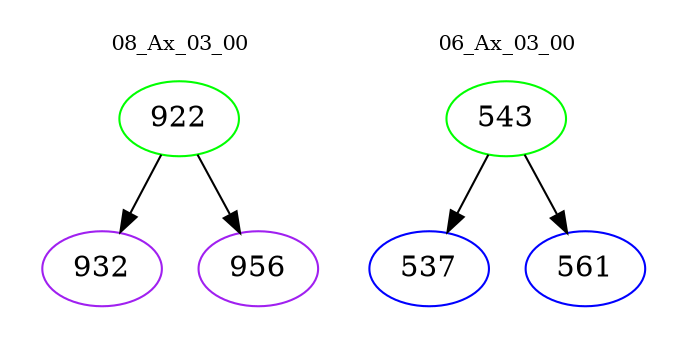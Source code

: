 digraph{
subgraph cluster_0 {
color = white
label = "08_Ax_03_00";
fontsize=10;
T0_922 [label="922", color="green"]
T0_922 -> T0_932 [color="black"]
T0_932 [label="932", color="purple"]
T0_922 -> T0_956 [color="black"]
T0_956 [label="956", color="purple"]
}
subgraph cluster_1 {
color = white
label = "06_Ax_03_00";
fontsize=10;
T1_543 [label="543", color="green"]
T1_543 -> T1_537 [color="black"]
T1_537 [label="537", color="blue"]
T1_543 -> T1_561 [color="black"]
T1_561 [label="561", color="blue"]
}
}

